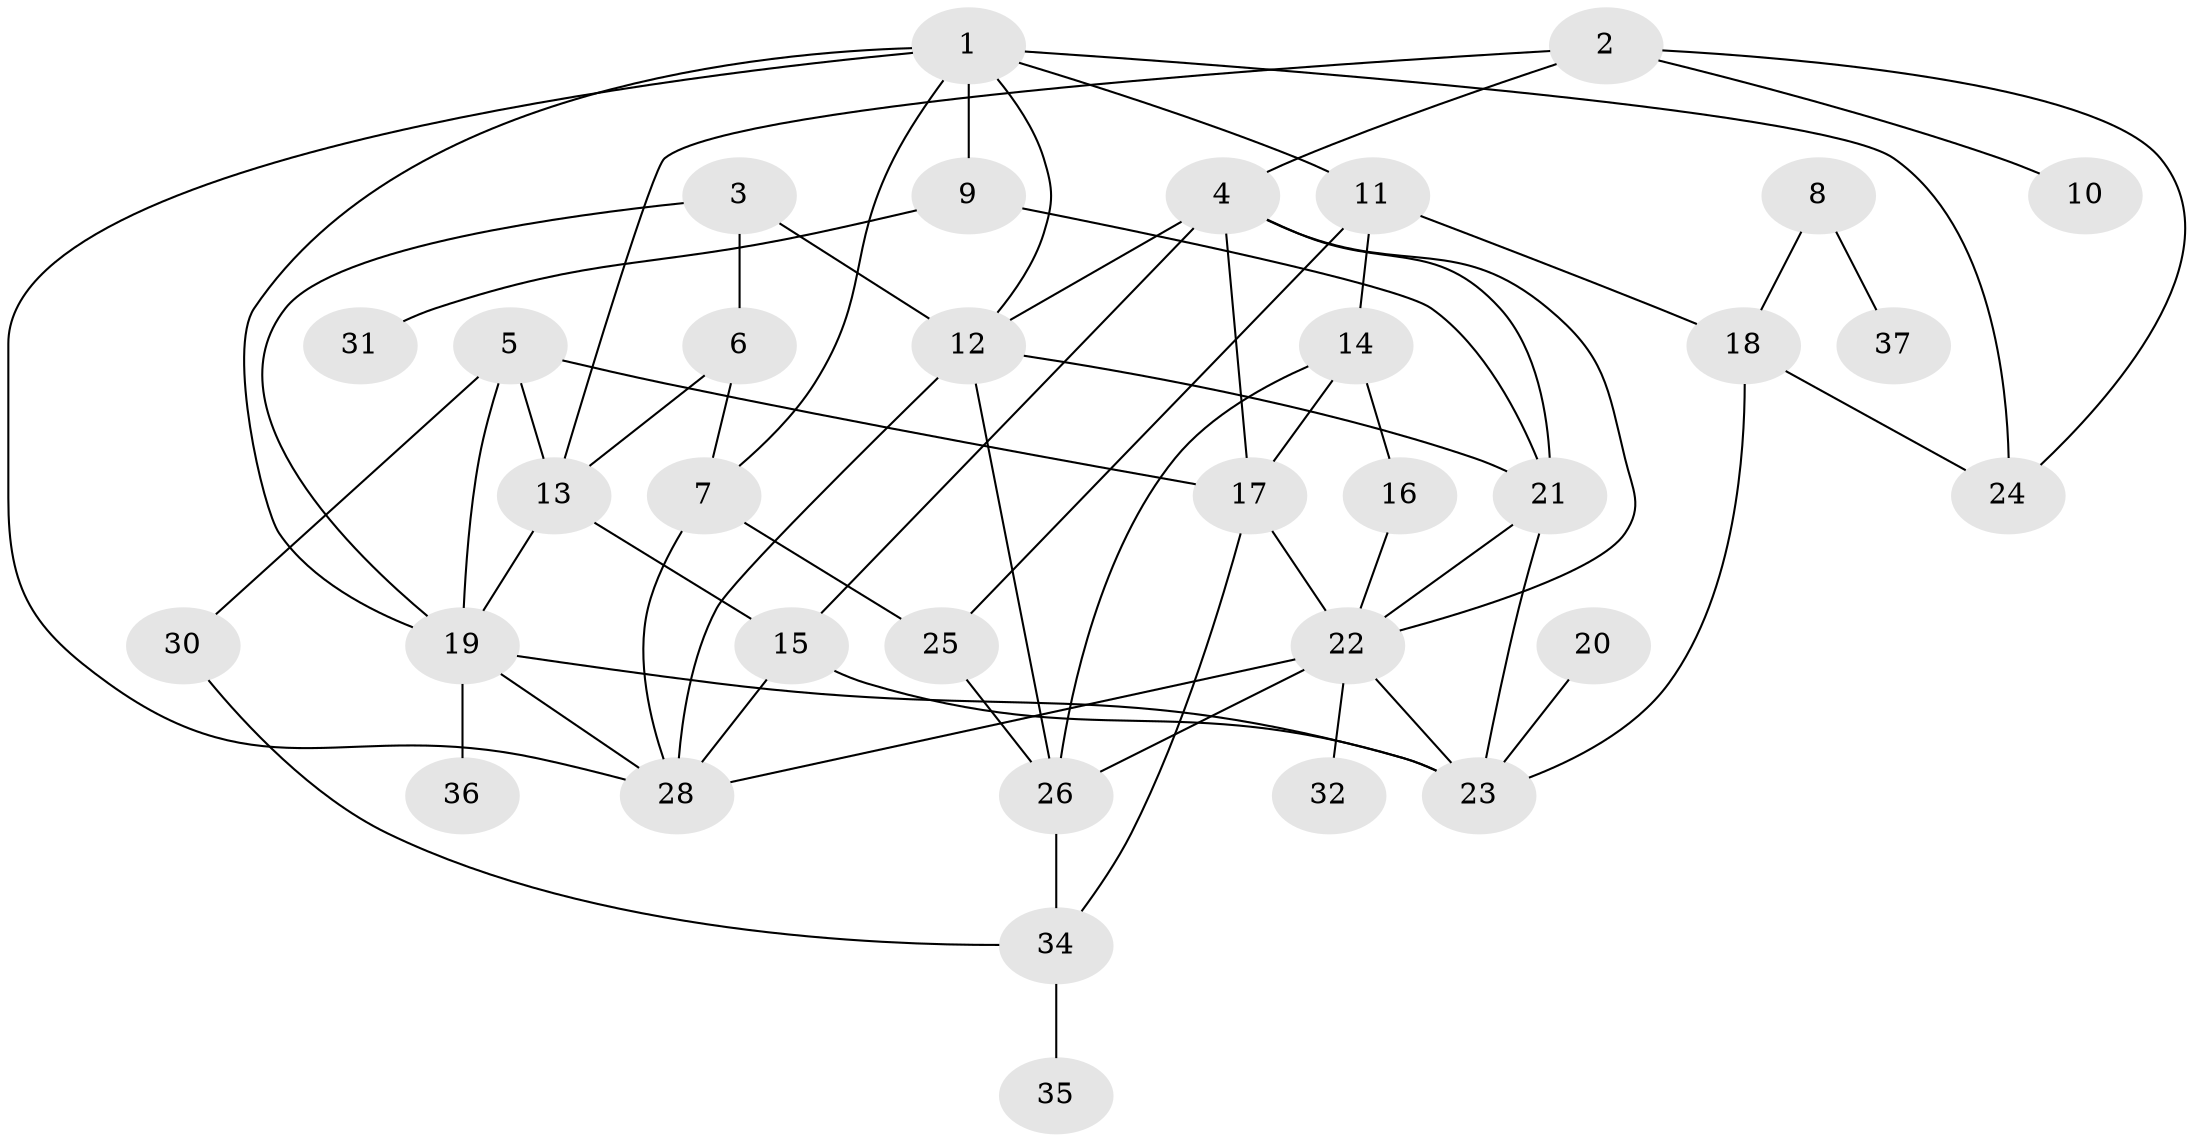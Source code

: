 // original degree distribution, {7: 0.02531645569620253, 4: 0.12658227848101267, 1: 0.22784810126582278, 3: 0.17721518987341772, 2: 0.189873417721519, 6: 0.05063291139240506, 5: 0.12658227848101267, 0: 0.0759493670886076}
// Generated by graph-tools (version 1.1) at 2025/48/03/04/25 22:48:08]
// undirected, 34 vertices, 63 edges
graph export_dot {
  node [color=gray90,style=filled];
  1;
  2;
  3;
  4;
  5;
  6;
  7;
  8;
  9;
  10;
  11;
  12;
  13;
  14;
  15;
  16;
  17;
  18;
  19;
  20;
  21;
  22;
  23;
  24;
  25;
  26;
  28;
  30;
  31;
  32;
  34;
  35;
  36;
  37;
  1 -- 7 [weight=1.0];
  1 -- 9 [weight=1.0];
  1 -- 11 [weight=1.0];
  1 -- 12 [weight=1.0];
  1 -- 19 [weight=1.0];
  1 -- 24 [weight=1.0];
  1 -- 28 [weight=1.0];
  2 -- 4 [weight=1.0];
  2 -- 10 [weight=1.0];
  2 -- 13 [weight=1.0];
  2 -- 24 [weight=1.0];
  3 -- 6 [weight=1.0];
  3 -- 12 [weight=2.0];
  3 -- 19 [weight=1.0];
  4 -- 12 [weight=1.0];
  4 -- 15 [weight=1.0];
  4 -- 17 [weight=1.0];
  4 -- 21 [weight=1.0];
  4 -- 22 [weight=1.0];
  5 -- 13 [weight=1.0];
  5 -- 17 [weight=1.0];
  5 -- 19 [weight=1.0];
  5 -- 30 [weight=1.0];
  6 -- 7 [weight=1.0];
  6 -- 13 [weight=1.0];
  7 -- 25 [weight=1.0];
  7 -- 28 [weight=1.0];
  8 -- 18 [weight=1.0];
  8 -- 37 [weight=1.0];
  9 -- 21 [weight=1.0];
  9 -- 31 [weight=1.0];
  11 -- 14 [weight=1.0];
  11 -- 18 [weight=1.0];
  11 -- 25 [weight=1.0];
  12 -- 21 [weight=1.0];
  12 -- 26 [weight=1.0];
  12 -- 28 [weight=1.0];
  13 -- 15 [weight=1.0];
  13 -- 19 [weight=1.0];
  14 -- 16 [weight=1.0];
  14 -- 17 [weight=1.0];
  14 -- 26 [weight=1.0];
  15 -- 23 [weight=1.0];
  15 -- 28 [weight=1.0];
  16 -- 22 [weight=1.0];
  17 -- 22 [weight=1.0];
  17 -- 34 [weight=1.0];
  18 -- 23 [weight=1.0];
  18 -- 24 [weight=1.0];
  19 -- 23 [weight=1.0];
  19 -- 28 [weight=1.0];
  19 -- 36 [weight=1.0];
  20 -- 23 [weight=1.0];
  21 -- 22 [weight=1.0];
  21 -- 23 [weight=1.0];
  22 -- 23 [weight=2.0];
  22 -- 26 [weight=1.0];
  22 -- 28 [weight=2.0];
  22 -- 32 [weight=1.0];
  25 -- 26 [weight=2.0];
  26 -- 34 [weight=2.0];
  30 -- 34 [weight=1.0];
  34 -- 35 [weight=1.0];
}
